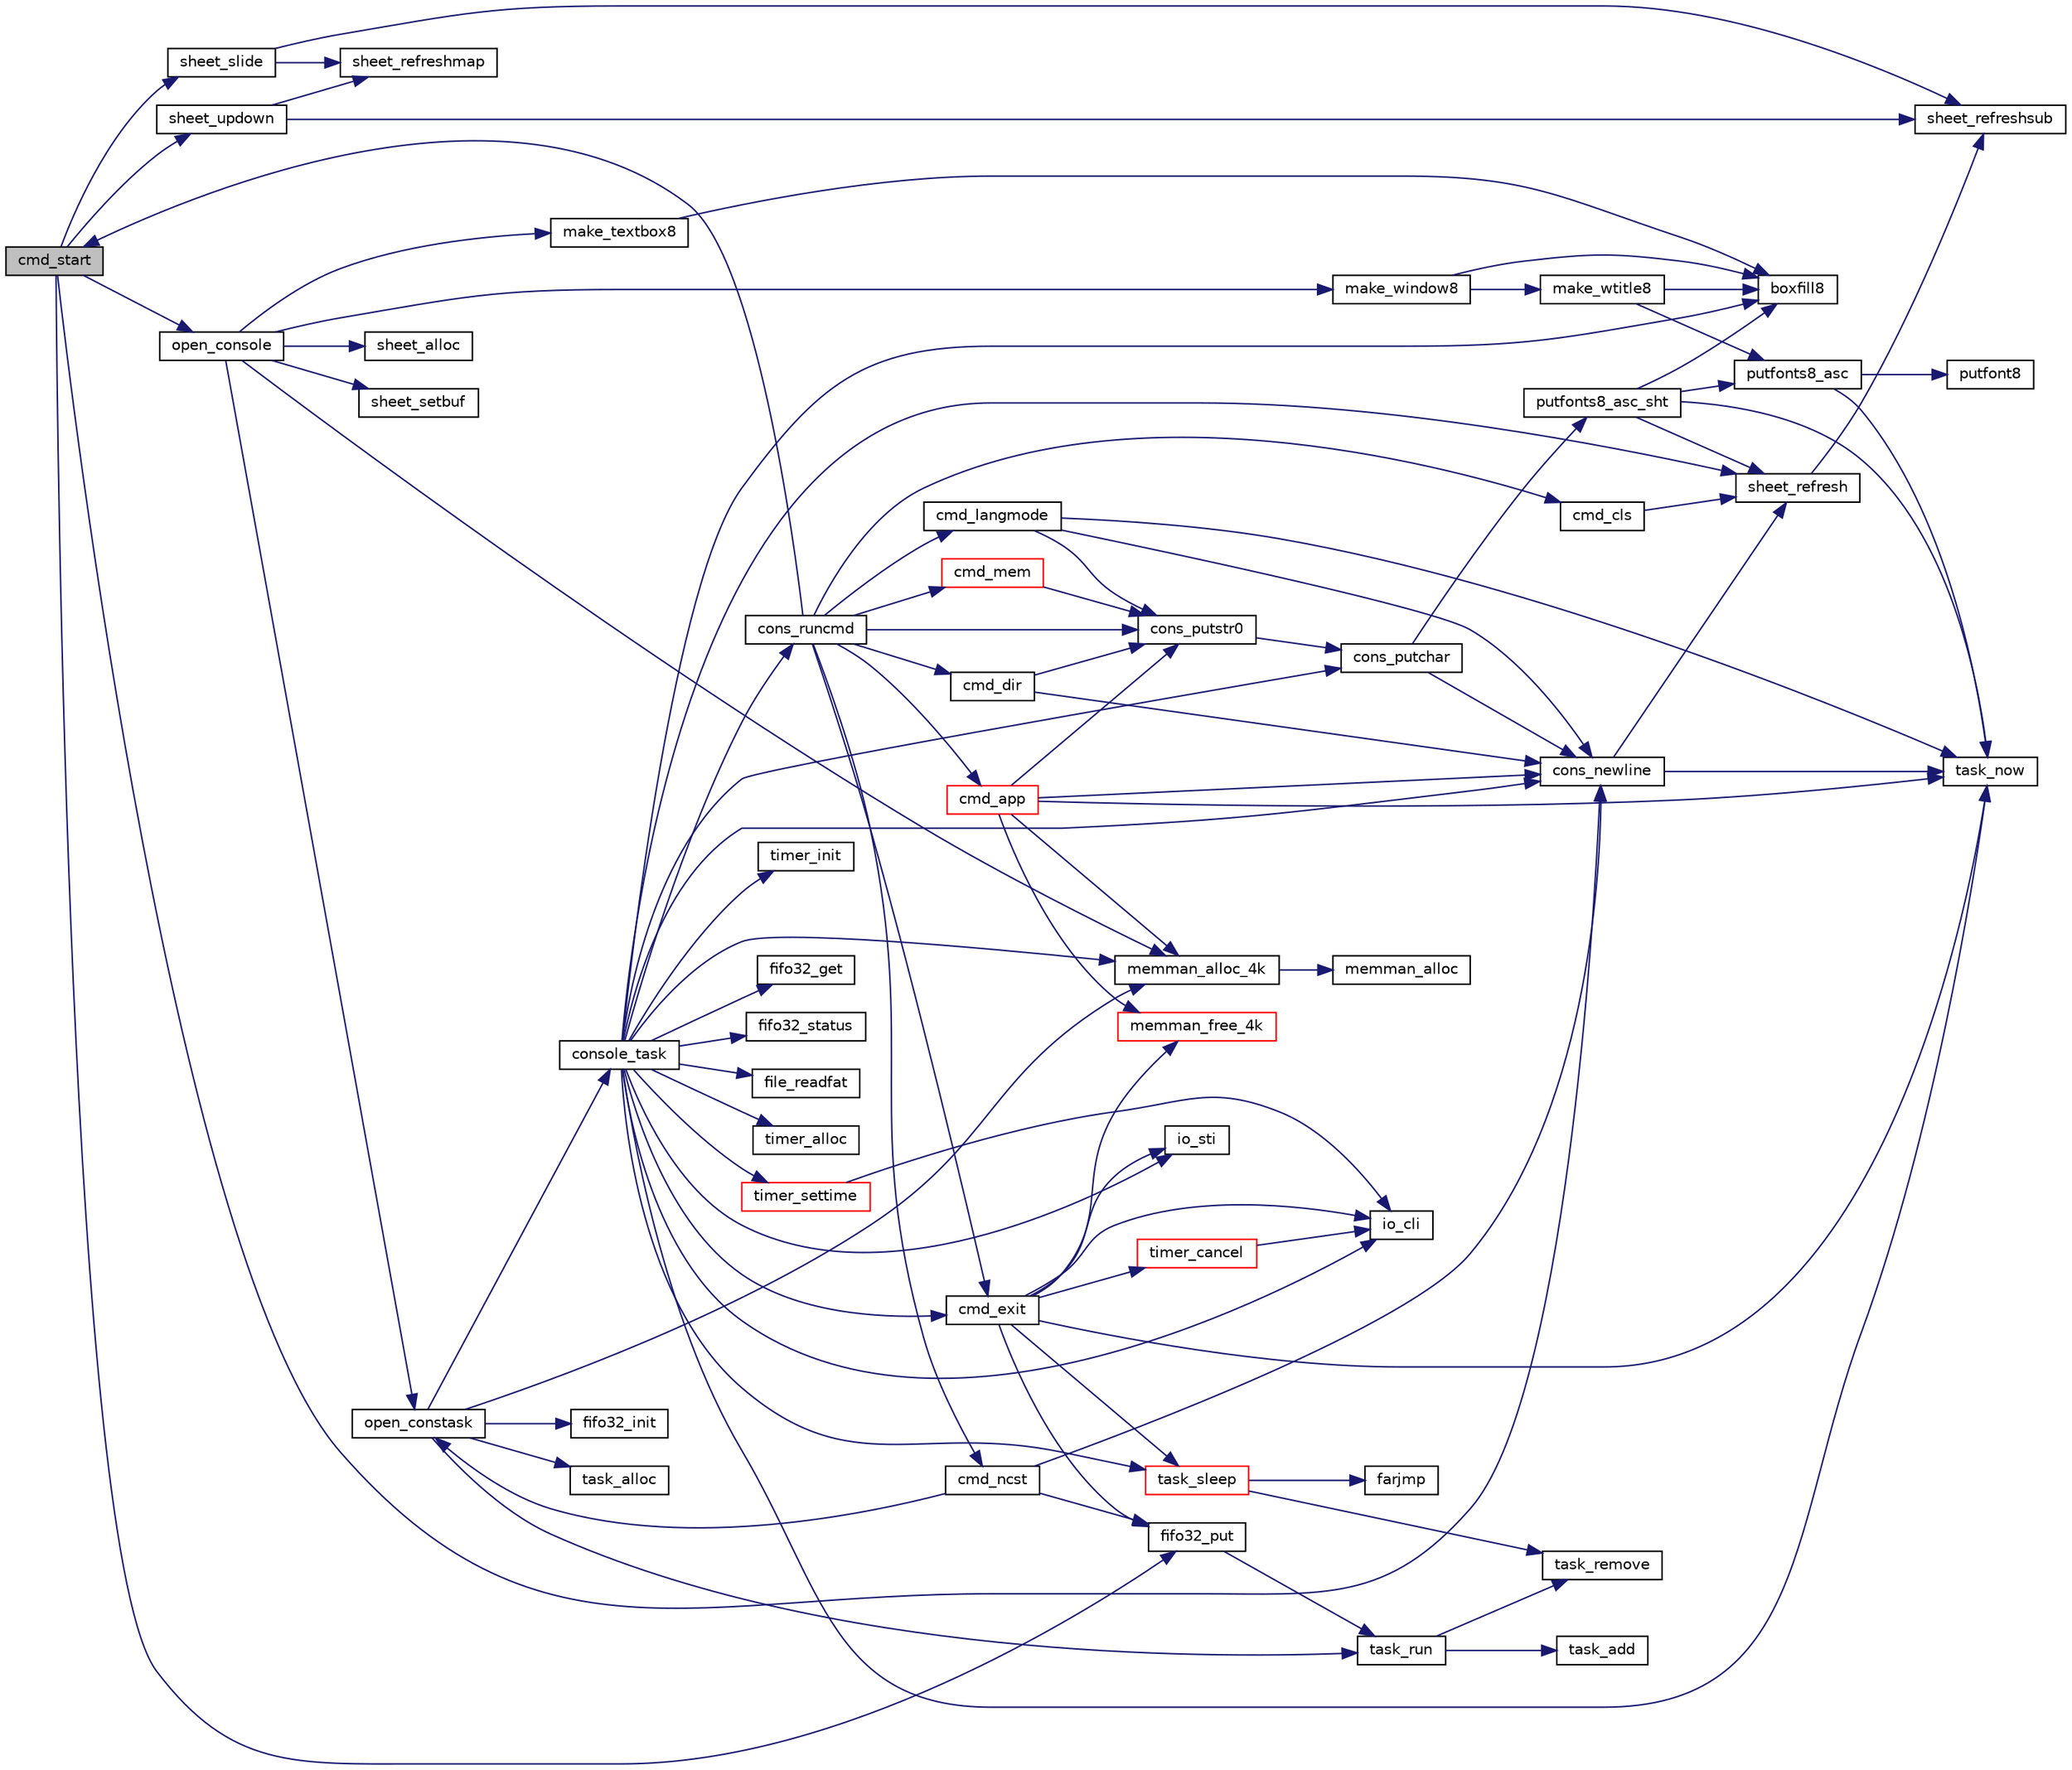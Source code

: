 digraph "cmd_start"
{
 // LATEX_PDF_SIZE
  edge [fontname="Helvetica",fontsize="10",labelfontname="Helvetica",labelfontsize="10"];
  node [fontname="Helvetica",fontsize="10",shape=record];
  rankdir="LR";
  Node1 [label="cmd_start",height=0.2,width=0.4,color="black", fillcolor="grey75", style="filled", fontcolor="black",tooltip=" "];
  Node1 -> Node2 [color="midnightblue",fontsize="10",style="solid"];
  Node2 [label="cons_newline",height=0.2,width=0.4,color="black", fillcolor="white", style="filled",URL="$console_8c.html#ac3fc0a555ac1405cc89bc6eb62641b54",tooltip=" "];
  Node2 -> Node3 [color="midnightblue",fontsize="10",style="solid"];
  Node3 [label="sheet_refresh",height=0.2,width=0.4,color="black", fillcolor="white", style="filled",URL="$bootpack_8h.html#a8befd8f5c365aec65bfa164d00e140ca",tooltip="変化したウインドウから上のウインドウを再描画します"];
  Node3 -> Node4 [color="midnightblue",fontsize="10",style="solid"];
  Node4 [label="sheet_refreshsub",height=0.2,width=0.4,color="black", fillcolor="white", style="filled",URL="$sheet_8c.html#a0016600e2d7feeb0a12089156b9307a4",tooltip=" "];
  Node2 -> Node5 [color="midnightblue",fontsize="10",style="solid"];
  Node5 [label="task_now",height=0.2,width=0.4,color="black", fillcolor="white", style="filled",URL="$bootpack_8h.html#a72a85d580d503d9c2743398e78ab612b",tooltip=" "];
  Node1 -> Node6 [color="midnightblue",fontsize="10",style="solid"];
  Node6 [label="fifo32_put",height=0.2,width=0.4,color="black", fillcolor="white", style="filled",URL="$bootpack_8h.html#a5c1bea596c94c2a89840d555c98abb84",tooltip=" "];
  Node6 -> Node7 [color="midnightblue",fontsize="10",style="solid"];
  Node7 [label="task_run",height=0.2,width=0.4,color="black", fillcolor="white", style="filled",URL="$bootpack_8h.html#a579117953072527527cd89b4ebc929ef",tooltip=" "];
  Node7 -> Node8 [color="midnightblue",fontsize="10",style="solid"];
  Node8 [label="task_add",height=0.2,width=0.4,color="black", fillcolor="white", style="filled",URL="$mtask_8c.html#a402b7583d2459d4a08561dcc5d493f4a",tooltip=" "];
  Node7 -> Node9 [color="midnightblue",fontsize="10",style="solid"];
  Node9 [label="task_remove",height=0.2,width=0.4,color="black", fillcolor="white", style="filled",URL="$mtask_8c.html#a11f14489f9989d977a88064d02e682ae",tooltip=" "];
  Node1 -> Node10 [color="midnightblue",fontsize="10",style="solid"];
  Node10 [label="open_console",height=0.2,width=0.4,color="black", fillcolor="white", style="filled",URL="$bootpack_8c.html#a6a7720c122ae0f96494e98c38c6e365e",tooltip=" "];
  Node10 -> Node11 [color="midnightblue",fontsize="10",style="solid"];
  Node11 [label="make_textbox8",height=0.2,width=0.4,color="black", fillcolor="white", style="filled",URL="$bootpack_8h.html#aa8d3e4458a5d7b5318dfb3cdf2010a58",tooltip=" "];
  Node11 -> Node12 [color="midnightblue",fontsize="10",style="solid"];
  Node12 [label="boxfill8",height=0.2,width=0.4,color="black", fillcolor="white", style="filled",URL="$bootpack_8h.html#a8db7fb68501f39701e4b0801364a2e1c",tooltip=" "];
  Node10 -> Node13 [color="midnightblue",fontsize="10",style="solid"];
  Node13 [label="make_window8",height=0.2,width=0.4,color="black", fillcolor="white", style="filled",URL="$bootpack_8h.html#aa2e5c7ff789a55c98bf695241272bc16",tooltip=" "];
  Node13 -> Node12 [color="midnightblue",fontsize="10",style="solid"];
  Node13 -> Node14 [color="midnightblue",fontsize="10",style="solid"];
  Node14 [label="make_wtitle8",height=0.2,width=0.4,color="black", fillcolor="white", style="filled",URL="$window_8c.html#a7624d2de5f9aef85e89e2a12375cf40d",tooltip=" "];
  Node14 -> Node12 [color="midnightblue",fontsize="10",style="solid"];
  Node14 -> Node15 [color="midnightblue",fontsize="10",style="solid"];
  Node15 [label="putfonts8_asc",height=0.2,width=0.4,color="black", fillcolor="white", style="filled",URL="$bootpack_8h.html#aa7cde0dce2ebf81ad62c6be604c4007e",tooltip=" "];
  Node15 -> Node16 [color="midnightblue",fontsize="10",style="solid"];
  Node16 [label="putfont8",height=0.2,width=0.4,color="black", fillcolor="white", style="filled",URL="$graphic_8c.html#a1a869fa1f63a9363adbd268a4453ee65",tooltip=" "];
  Node15 -> Node5 [color="midnightblue",fontsize="10",style="solid"];
  Node10 -> Node17 [color="midnightblue",fontsize="10",style="solid"];
  Node17 [label="memman_alloc_4k",height=0.2,width=0.4,color="black", fillcolor="white", style="filled",URL="$bootpack_8h.html#a0b2b807ae567c0c3a0f5878b6ea95383",tooltip=" "];
  Node17 -> Node18 [color="midnightblue",fontsize="10",style="solid"];
  Node18 [label="memman_alloc",height=0.2,width=0.4,color="black", fillcolor="white", style="filled",URL="$memory_8c.html#a3a44e2ae3c434e982c7b906e00af831a",tooltip=" "];
  Node10 -> Node19 [color="midnightblue",fontsize="10",style="solid"];
  Node19 [label="open_constask",height=0.2,width=0.4,color="black", fillcolor="white", style="filled",URL="$bootpack_8c.html#a79280c7e465953eeaa972574fce486ed",tooltip=" "];
  Node19 -> Node20 [color="midnightblue",fontsize="10",style="solid"];
  Node20 [label="console_task",height=0.2,width=0.4,color="black", fillcolor="white", style="filled",URL="$bootpack_8h.html#acf7b570f866fb6b0880a9fb988393e69",tooltip=" "];
  Node20 -> Node12 [color="midnightblue",fontsize="10",style="solid"];
  Node20 -> Node21 [color="midnightblue",fontsize="10",style="solid"];
  Node21 [label="cmd_exit",height=0.2,width=0.4,color="black", fillcolor="white", style="filled",URL="$console_8c.html#aa1ae787d73bbace090cbce5194ac0824",tooltip=" "];
  Node21 -> Node6 [color="midnightblue",fontsize="10",style="solid"];
  Node21 -> Node22 [color="midnightblue",fontsize="10",style="solid"];
  Node22 [label="io_cli",height=0.2,width=0.4,color="black", fillcolor="white", style="filled",URL="$bootpack_8h.html#a8efff3df95d8ca5965876fe8949f99ae",tooltip=" "];
  Node21 -> Node23 [color="midnightblue",fontsize="10",style="solid"];
  Node23 [label="io_sti",height=0.2,width=0.4,color="black", fillcolor="white", style="filled",URL="$bootpack_8h.html#a2c79d0d7b1caa7fe6260a55e5136872e",tooltip=" "];
  Node21 -> Node24 [color="midnightblue",fontsize="10",style="solid"];
  Node24 [label="memman_free_4k",height=0.2,width=0.4,color="red", fillcolor="white", style="filled",URL="$bootpack_8h.html#acad1337e14f758731d8241ee094d1a86",tooltip=" "];
  Node21 -> Node5 [color="midnightblue",fontsize="10",style="solid"];
  Node21 -> Node26 [color="midnightblue",fontsize="10",style="solid"];
  Node26 [label="task_sleep",height=0.2,width=0.4,color="red", fillcolor="white", style="filled",URL="$bootpack_8h.html#ad8d41e312627e0054a1a9d61ca173ff1",tooltip=" "];
  Node26 -> Node27 [color="midnightblue",fontsize="10",style="solid"];
  Node27 [label="farjmp",height=0.2,width=0.4,color="black", fillcolor="white", style="filled",URL="$bootpack_8h.html#a0c42a9b5531e7052d27e7389223cdf98",tooltip=" "];
  Node26 -> Node9 [color="midnightblue",fontsize="10",style="solid"];
  Node21 -> Node30 [color="midnightblue",fontsize="10",style="solid"];
  Node30 [label="timer_cancel",height=0.2,width=0.4,color="red", fillcolor="white", style="filled",URL="$bootpack_8h.html#ac6cae52d128dc87c24e060c6b4ba6e58",tooltip=" "];
  Node30 -> Node22 [color="midnightblue",fontsize="10",style="solid"];
  Node20 -> Node2 [color="midnightblue",fontsize="10",style="solid"];
  Node20 -> Node33 [color="midnightblue",fontsize="10",style="solid"];
  Node33 [label="cons_putchar",height=0.2,width=0.4,color="black", fillcolor="white", style="filled",URL="$console_8c.html#a4197ccd3ce2053ca0c778fed7da81252",tooltip=" "];
  Node33 -> Node2 [color="midnightblue",fontsize="10",style="solid"];
  Node33 -> Node34 [color="midnightblue",fontsize="10",style="solid"];
  Node34 [label="putfonts8_asc_sht",height=0.2,width=0.4,color="black", fillcolor="white", style="filled",URL="$bootpack_8h.html#a67ab2e7cce8565ab4247b2a4ec063a18",tooltip=" "];
  Node34 -> Node12 [color="midnightblue",fontsize="10",style="solid"];
  Node34 -> Node15 [color="midnightblue",fontsize="10",style="solid"];
  Node34 -> Node3 [color="midnightblue",fontsize="10",style="solid"];
  Node34 -> Node5 [color="midnightblue",fontsize="10",style="solid"];
  Node20 -> Node35 [color="midnightblue",fontsize="10",style="solid"];
  Node35 [label="cons_runcmd",height=0.2,width=0.4,color="black", fillcolor="white", style="filled",URL="$console_8c.html#a7be2f98778674111de60be8c7f0a3e62",tooltip=" "];
  Node35 -> Node36 [color="midnightblue",fontsize="10",style="solid"];
  Node36 [label="cmd_app",height=0.2,width=0.4,color="red", fillcolor="white", style="filled",URL="$console_8c.html#ac543899ee5ce9621fa024d0ee3098f3d",tooltip=" "];
  Node36 -> Node2 [color="midnightblue",fontsize="10",style="solid"];
  Node36 -> Node37 [color="midnightblue",fontsize="10",style="solid"];
  Node37 [label="cons_putstr0",height=0.2,width=0.4,color="black", fillcolor="white", style="filled",URL="$console_8c.html#a6a3da535464b8bd88457538ad73058e1",tooltip=" "];
  Node37 -> Node33 [color="midnightblue",fontsize="10",style="solid"];
  Node36 -> Node17 [color="midnightblue",fontsize="10",style="solid"];
  Node36 -> Node24 [color="midnightblue",fontsize="10",style="solid"];
  Node36 -> Node5 [color="midnightblue",fontsize="10",style="solid"];
  Node35 -> Node65 [color="midnightblue",fontsize="10",style="solid"];
  Node65 [label="cmd_cls",height=0.2,width=0.4,color="black", fillcolor="white", style="filled",URL="$console_8c.html#a2cfd9d5784f0117d7e54462ee9cd62d6",tooltip=" "];
  Node65 -> Node3 [color="midnightblue",fontsize="10",style="solid"];
  Node35 -> Node66 [color="midnightblue",fontsize="10",style="solid"];
  Node66 [label="cmd_dir",height=0.2,width=0.4,color="black", fillcolor="white", style="filled",URL="$console_8c.html#a6fae3dc411d4d283fd16ef02602475a4",tooltip=" "];
  Node66 -> Node2 [color="midnightblue",fontsize="10",style="solid"];
  Node66 -> Node37 [color="midnightblue",fontsize="10",style="solid"];
  Node35 -> Node21 [color="midnightblue",fontsize="10",style="solid"];
  Node35 -> Node67 [color="midnightblue",fontsize="10",style="solid"];
  Node67 [label="cmd_langmode",height=0.2,width=0.4,color="black", fillcolor="white", style="filled",URL="$console_8c.html#ae4b5e634ac4512b6cbc40729a6732bc1",tooltip=" "];
  Node67 -> Node2 [color="midnightblue",fontsize="10",style="solid"];
  Node67 -> Node37 [color="midnightblue",fontsize="10",style="solid"];
  Node67 -> Node5 [color="midnightblue",fontsize="10",style="solid"];
  Node35 -> Node68 [color="midnightblue",fontsize="10",style="solid"];
  Node68 [label="cmd_mem",height=0.2,width=0.4,color="red", fillcolor="white", style="filled",URL="$console_8c.html#a7beea0ecae31c20285e08ce9c992c24d",tooltip=" "];
  Node68 -> Node37 [color="midnightblue",fontsize="10",style="solid"];
  Node35 -> Node70 [color="midnightblue",fontsize="10",style="solid"];
  Node70 [label="cmd_ncst",height=0.2,width=0.4,color="black", fillcolor="white", style="filled",URL="$console_8c.html#a3f08f092f66404d51c2af42f76237980",tooltip=" "];
  Node70 -> Node2 [color="midnightblue",fontsize="10",style="solid"];
  Node70 -> Node6 [color="midnightblue",fontsize="10",style="solid"];
  Node70 -> Node19 [color="midnightblue",fontsize="10",style="solid"];
  Node35 -> Node1 [color="midnightblue",fontsize="10",style="solid"];
  Node35 -> Node37 [color="midnightblue",fontsize="10",style="solid"];
  Node20 -> Node71 [color="midnightblue",fontsize="10",style="solid"];
  Node71 [label="fifo32_get",height=0.2,width=0.4,color="black", fillcolor="white", style="filled",URL="$bootpack_8h.html#aa5d8708f8d80c1950641ce7db6b846bd",tooltip=" "];
  Node20 -> Node72 [color="midnightblue",fontsize="10",style="solid"];
  Node72 [label="fifo32_status",height=0.2,width=0.4,color="black", fillcolor="white", style="filled",URL="$bootpack_8h.html#addecf769f44a7f17a964e2ce5ba3f255",tooltip=" "];
  Node20 -> Node73 [color="midnightblue",fontsize="10",style="solid"];
  Node73 [label="file_readfat",height=0.2,width=0.4,color="black", fillcolor="white", style="filled",URL="$bootpack_8h.html#a53fcda0d66b498de64fda0ddfd041002",tooltip=" "];
  Node20 -> Node22 [color="midnightblue",fontsize="10",style="solid"];
  Node20 -> Node23 [color="midnightblue",fontsize="10",style="solid"];
  Node20 -> Node17 [color="midnightblue",fontsize="10",style="solid"];
  Node20 -> Node3 [color="midnightblue",fontsize="10",style="solid"];
  Node20 -> Node5 [color="midnightblue",fontsize="10",style="solid"];
  Node20 -> Node26 [color="midnightblue",fontsize="10",style="solid"];
  Node20 -> Node74 [color="midnightblue",fontsize="10",style="solid"];
  Node74 [label="timer_alloc",height=0.2,width=0.4,color="black", fillcolor="white", style="filled",URL="$bootpack_8h.html#ab0f52af01219a71c6f77624f30ca0a0f",tooltip=" "];
  Node20 -> Node75 [color="midnightblue",fontsize="10",style="solid"];
  Node75 [label="timer_init",height=0.2,width=0.4,color="black", fillcolor="white", style="filled",URL="$bootpack_8h.html#a5c90527d6444de7f7aaf2aaa9e41a55c",tooltip=" "];
  Node20 -> Node76 [color="midnightblue",fontsize="10",style="solid"];
  Node76 [label="timer_settime",height=0.2,width=0.4,color="red", fillcolor="white", style="filled",URL="$bootpack_8h.html#ac5f2d07311b1c8c2a0e050060cbd4570",tooltip=" "];
  Node76 -> Node22 [color="midnightblue",fontsize="10",style="solid"];
  Node19 -> Node77 [color="midnightblue",fontsize="10",style="solid"];
  Node77 [label="fifo32_init",height=0.2,width=0.4,color="black", fillcolor="white", style="filled",URL="$bootpack_8h.html#a4eac38701a0d14f4ccd26e777acbb173",tooltip=" "];
  Node19 -> Node17 [color="midnightblue",fontsize="10",style="solid"];
  Node19 -> Node78 [color="midnightblue",fontsize="10",style="solid"];
  Node78 [label="task_alloc",height=0.2,width=0.4,color="black", fillcolor="white", style="filled",URL="$bootpack_8h.html#a97fa93dab5b91ea18765b460e3b81663",tooltip=" "];
  Node19 -> Node7 [color="midnightblue",fontsize="10",style="solid"];
  Node10 -> Node79 [color="midnightblue",fontsize="10",style="solid"];
  Node79 [label="sheet_alloc",height=0.2,width=0.4,color="black", fillcolor="white", style="filled",URL="$bootpack_8h.html#a543661af64ed9055c819e0dd7b61d01e",tooltip="sheets0[]の中から未使用ウインドウを探します 見つかったら使用中マークをつけてその番地を返します 高さ-1は未設定なので非表示にします"];
  Node10 -> Node80 [color="midnightblue",fontsize="10",style="solid"];
  Node80 [label="sheet_setbuf",height=0.2,width=0.4,color="black", fillcolor="white", style="filled",URL="$bootpack_8h.html#a6c14343c7c0566620635e9ccd17e21e0",tooltip="ウインドウのバッファや大きさ、透明色を設定します"];
  Node1 -> Node81 [color="midnightblue",fontsize="10",style="solid"];
  Node81 [label="sheet_slide",height=0.2,width=0.4,color="black", fillcolor="white", style="filled",URL="$bootpack_8h.html#aca08bb322ec0c2110e2a071e383832de",tooltip="ウインドウの高さを変えずに上下左右に移動します"];
  Node81 -> Node60 [color="midnightblue",fontsize="10",style="solid"];
  Node60 [label="sheet_refreshmap",height=0.2,width=0.4,color="black", fillcolor="white", style="filled",URL="$sheet_8c.html#a5fb2b9d999b1c516858b5a0d1bfdd55c",tooltip=" "];
  Node81 -> Node4 [color="midnightblue",fontsize="10",style="solid"];
  Node1 -> Node82 [color="midnightblue",fontsize="10",style="solid"];
  Node82 [label="sheet_updown",height=0.2,width=0.4,color="black", fillcolor="white", style="filled",URL="$bootpack_8h.html#ad590bf68e2aa06a5fe99c03ad4c56785",tooltip="指定された高さにウインドウを設定します"];
  Node82 -> Node60 [color="midnightblue",fontsize="10",style="solid"];
  Node82 -> Node4 [color="midnightblue",fontsize="10",style="solid"];
}
